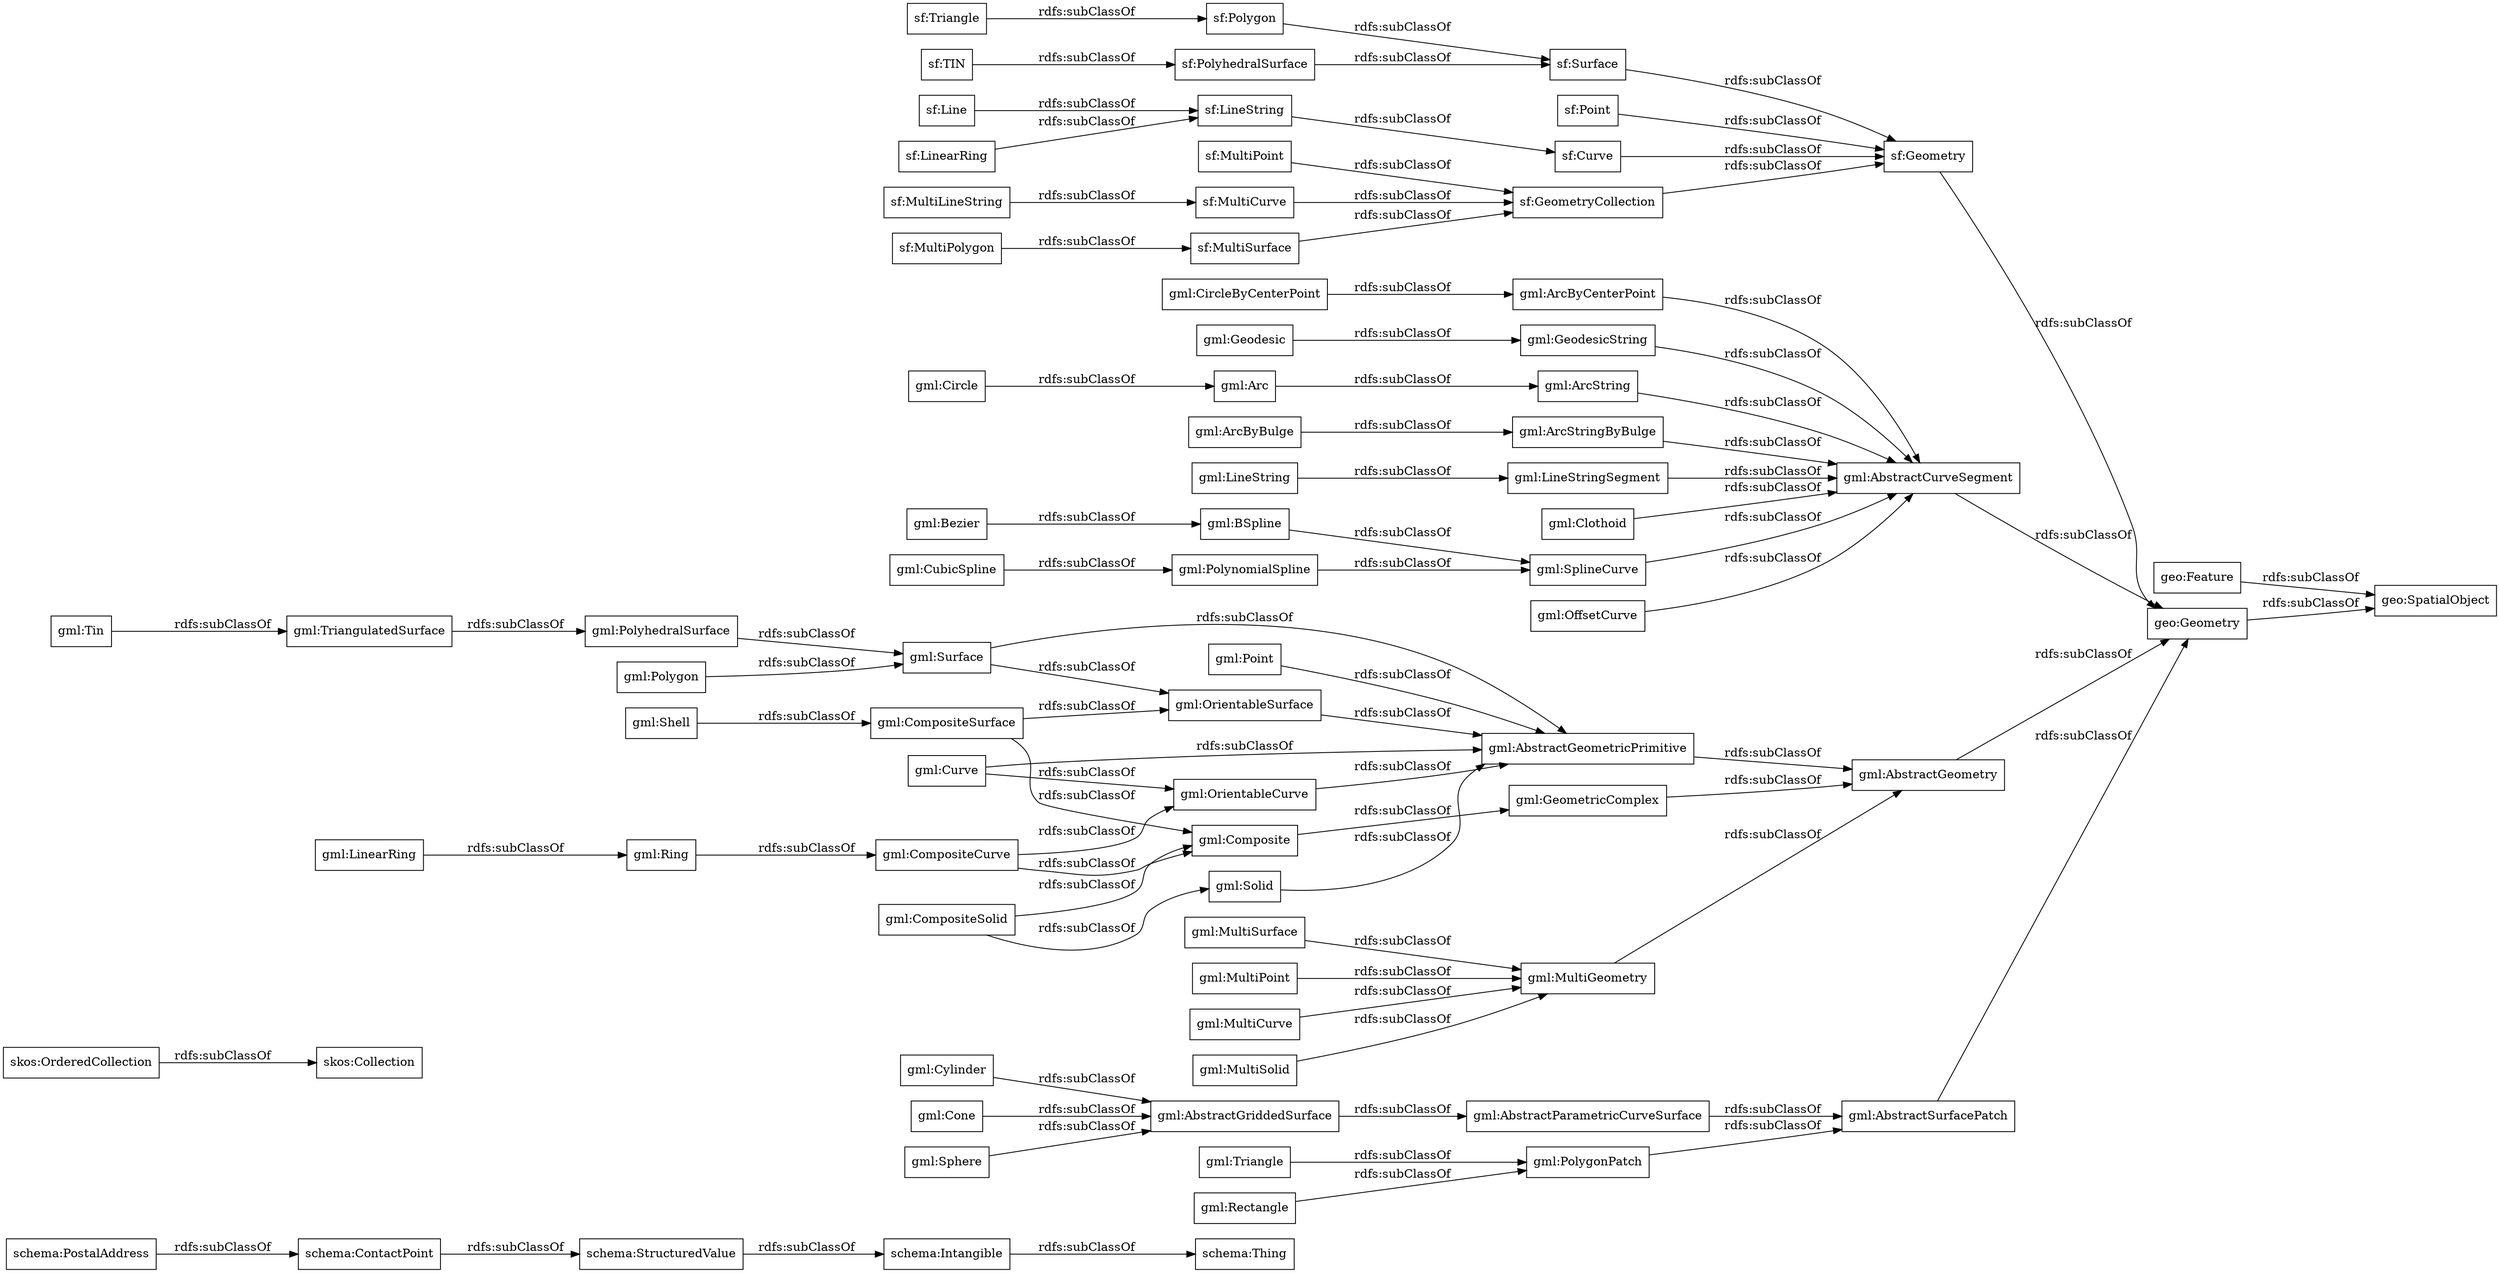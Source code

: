 digraph ar2dtool_diagram { 
rankdir=LR;
size="1000"
node [shape = rectangle, color="black"]; "schema:ContactPoint" "skos:OrderedCollection" "skos:Collection" "geo:Feature" "geo:Geometry" "geo:SpatialObject" "sf:MultiCurve" "sf:Geometry" "sf:Line" "sf:PolyhedralSurface" "sf:Triangle" "sf:Point" "sf:TIN" "sf:Curve" "sf:MultiPolygon" "sf:MultiSurface" "sf:MultiLineString" "sf:LinearRing" "sf:Polygon" "sf:MultiPoint" "sf:GeometryCollection" "sf:LineString" "sf:Surface" "gml:PolyhedralSurface" "gml:GeodesicString" "gml:AbstractGeometricPrimitive" "gml:CompositeCurve" "gml:MultiCurve" "gml:ArcString" "gml:OrientableCurve" "gml:CompositeSolid" "gml:LinearRing" "gml:ArcStringByBulge" "gml:BSpline" "gml:Cone" "gml:Curve" "gml:Arc" "gml:PolynomialSpline" "gml:MultiSolid" "gml:LineStringSegment" "gml:Clothoid" "gml:ArcByBulge" "gml:Triangle" "gml:LineString" "gml:CircleByCenterPoint" "gml:Solid" "gml:MultiSurface" "gml:MultiPoint" "gml:MultiGeometry" "gml:SplineCurve" "gml:AbstractCurveSegment" "gml:AbstractGeometry" "gml:OffsetCurve" "gml:Shell" "gml:Tin" "gml:Ring" "gml:PolygonPatch" "gml:Bezier" "gml:ArcByCenterPoint" "gml:Surface" "gml:AbstractGriddedSurface" "gml:CompositeSurface" "gml:Rectangle" "gml:Circle" "gml:Sphere" "gml:AbstractParametricCurveSurface" "gml:Composite" "gml:TriangulatedSurface" "gml:Cylinder" "gml:Polygon" "gml:AbstractSurfacePatch" "gml:GeometricComplex" "gml:CubicSpline" "gml:OrientableSurface" "gml:Geodesic" "gml:Point" ; /*classes style*/
	"sf:Polygon" -> "sf:Surface" [ label = "rdfs:subClassOf" ];
	"gml:GeodesicString" -> "gml:AbstractCurveSegment" [ label = "rdfs:subClassOf" ];
	"gml:AbstractGeometry" -> "geo:Geometry" [ label = "rdfs:subClassOf" ];
	"gml:Geodesic" -> "gml:GeodesicString" [ label = "rdfs:subClassOf" ];
	"gml:ArcByBulge" -> "gml:ArcStringByBulge" [ label = "rdfs:subClassOf" ];
	"gml:TriangulatedSurface" -> "gml:PolyhedralSurface" [ label = "rdfs:subClassOf" ];
	"schema:PostalAddress" -> "schema:ContactPoint" [ label = "rdfs:subClassOf" ];
	"gml:Bezier" -> "gml:BSpline" [ label = "rdfs:subClassOf" ];
	"sf:MultiPoint" -> "sf:GeometryCollection" [ label = "rdfs:subClassOf" ];
	"geo:Feature" -> "geo:SpatialObject" [ label = "rdfs:subClassOf" ];
	"gml:MultiSolid" -> "gml:MultiGeometry" [ label = "rdfs:subClassOf" ];
	"gml:Shell" -> "gml:CompositeSurface" [ label = "rdfs:subClassOf" ];
	"gml:MultiCurve" -> "gml:MultiGeometry" [ label = "rdfs:subClassOf" ];
	"gml:Tin" -> "gml:TriangulatedSurface" [ label = "rdfs:subClassOf" ];
	"gml:Clothoid" -> "gml:AbstractCurveSegment" [ label = "rdfs:subClassOf" ];
	"sf:Point" -> "sf:Geometry" [ label = "rdfs:subClassOf" ];
	"gml:MultiGeometry" -> "gml:AbstractGeometry" [ label = "rdfs:subClassOf" ];
	"gml:CompositeSolid" -> "gml:Solid" [ label = "rdfs:subClassOf" ];
	"gml:CompositeSolid" -> "gml:Composite" [ label = "rdfs:subClassOf" ];
	"gml:LinearRing" -> "gml:Ring" [ label = "rdfs:subClassOf" ];
	"gml:LineString" -> "gml:LineStringSegment" [ label = "rdfs:subClassOf" ];
	"gml:ArcStringByBulge" -> "gml:AbstractCurveSegment" [ label = "rdfs:subClassOf" ];
	"gml:ArcString" -> "gml:AbstractCurveSegment" [ label = "rdfs:subClassOf" ];
	"gml:CompositeCurve" -> "gml:OrientableCurve" [ label = "rdfs:subClassOf" ];
	"gml:CompositeCurve" -> "gml:Composite" [ label = "rdfs:subClassOf" ];
	"gml:CubicSpline" -> "gml:PolynomialSpline" [ label = "rdfs:subClassOf" ];
	"sf:MultiSurface" -> "sf:GeometryCollection" [ label = "rdfs:subClassOf" ];
	"gml:OrientableCurve" -> "gml:AbstractGeometricPrimitive" [ label = "rdfs:subClassOf" ];
	"gml:Surface" -> "gml:OrientableSurface" [ label = "rdfs:subClassOf" ];
	"gml:Surface" -> "gml:AbstractGeometricPrimitive" [ label = "rdfs:subClassOf" ];
	"gml:MultiSurface" -> "gml:MultiGeometry" [ label = "rdfs:subClassOf" ];
	"sf:Triangle" -> "sf:Polygon" [ label = "rdfs:subClassOf" ];
	"gml:Circle" -> "gml:Arc" [ label = "rdfs:subClassOf" ];
	"gml:OffsetCurve" -> "gml:AbstractCurveSegment" [ label = "rdfs:subClassOf" ];
	"gml:AbstractCurveSegment" -> "geo:Geometry" [ label = "rdfs:subClassOf" ];
	"gml:Triangle" -> "gml:PolygonPatch" [ label = "rdfs:subClassOf" ];
	"gml:Ring" -> "gml:CompositeCurve" [ label = "rdfs:subClassOf" ];
	"gml:OrientableSurface" -> "gml:AbstractGeometricPrimitive" [ label = "rdfs:subClassOf" ];
	"sf:MultiCurve" -> "sf:GeometryCollection" [ label = "rdfs:subClassOf" ];
	"skos:OrderedCollection" -> "skos:Collection" [ label = "rdfs:subClassOf" ];
	"sf:Line" -> "sf:LineString" [ label = "rdfs:subClassOf" ];
	"sf:TIN" -> "sf:PolyhedralSurface" [ label = "rdfs:subClassOf" ];
	"sf:LinearRing" -> "sf:LineString" [ label = "rdfs:subClassOf" ];
	"gml:AbstractGriddedSurface" -> "gml:AbstractParametricCurveSurface" [ label = "rdfs:subClassOf" ];
	"sf:LineString" -> "sf:Curve" [ label = "rdfs:subClassOf" ];
	"sf:Curve" -> "sf:Geometry" [ label = "rdfs:subClassOf" ];
	"gml:AbstractSurfacePatch" -> "geo:Geometry" [ label = "rdfs:subClassOf" ];
	"schema:ContactPoint" -> "schema:StructuredValue" [ label = "rdfs:subClassOf" ];
	"sf:Surface" -> "sf:Geometry" [ label = "rdfs:subClassOf" ];
	"gml:CircleByCenterPoint" -> "gml:ArcByCenterPoint" [ label = "rdfs:subClassOf" ];
	"sf:PolyhedralSurface" -> "sf:Surface" [ label = "rdfs:subClassOf" ];
	"gml:PolynomialSpline" -> "gml:SplineCurve" [ label = "rdfs:subClassOf" ];
	"gml:BSpline" -> "gml:SplineCurve" [ label = "rdfs:subClassOf" ];
	"sf:MultiLineString" -> "sf:MultiCurve" [ label = "rdfs:subClassOf" ];
	"schema:Intangible" -> "schema:Thing" [ label = "rdfs:subClassOf" ];
	"sf:MultiPolygon" -> "sf:MultiSurface" [ label = "rdfs:subClassOf" ];
	"gml:PolyhedralSurface" -> "gml:Surface" [ label = "rdfs:subClassOf" ];
	"gml:Sphere" -> "gml:AbstractGriddedSurface" [ label = "rdfs:subClassOf" ];
	"gml:LineStringSegment" -> "gml:AbstractCurveSegment" [ label = "rdfs:subClassOf" ];
	"geo:Geometry" -> "geo:SpatialObject" [ label = "rdfs:subClassOf" ];
	"gml:Arc" -> "gml:ArcString" [ label = "rdfs:subClassOf" ];
	"gml:AbstractGeometricPrimitive" -> "gml:AbstractGeometry" [ label = "rdfs:subClassOf" ];
	"gml:CompositeSurface" -> "gml:OrientableSurface" [ label = "rdfs:subClassOf" ];
	"gml:CompositeSurface" -> "gml:Composite" [ label = "rdfs:subClassOf" ];
	"gml:Polygon" -> "gml:Surface" [ label = "rdfs:subClassOf" ];
	"gml:Cylinder" -> "gml:AbstractGriddedSurface" [ label = "rdfs:subClassOf" ];
	"gml:SplineCurve" -> "gml:AbstractCurveSegment" [ label = "rdfs:subClassOf" ];
	"gml:AbstractParametricCurveSurface" -> "gml:AbstractSurfacePatch" [ label = "rdfs:subClassOf" ];
	"gml:GeometricComplex" -> "gml:AbstractGeometry" [ label = "rdfs:subClassOf" ];
	"gml:Rectangle" -> "gml:PolygonPatch" [ label = "rdfs:subClassOf" ];
	"gml:ArcByCenterPoint" -> "gml:AbstractCurveSegment" [ label = "rdfs:subClassOf" ];
	"gml:Solid" -> "gml:AbstractGeometricPrimitive" [ label = "rdfs:subClassOf" ];
	"schema:StructuredValue" -> "schema:Intangible" [ label = "rdfs:subClassOf" ];
	"gml:Cone" -> "gml:AbstractGriddedSurface" [ label = "rdfs:subClassOf" ];
	"gml:MultiPoint" -> "gml:MultiGeometry" [ label = "rdfs:subClassOf" ];
	"sf:GeometryCollection" -> "sf:Geometry" [ label = "rdfs:subClassOf" ];
	"gml:Point" -> "gml:AbstractGeometricPrimitive" [ label = "rdfs:subClassOf" ];
	"gml:Curve" -> "gml:OrientableCurve" [ label = "rdfs:subClassOf" ];
	"gml:Curve" -> "gml:AbstractGeometricPrimitive" [ label = "rdfs:subClassOf" ];
	"gml:PolygonPatch" -> "gml:AbstractSurfacePatch" [ label = "rdfs:subClassOf" ];
	"sf:Geometry" -> "geo:Geometry" [ label = "rdfs:subClassOf" ];
	"gml:Composite" -> "gml:GeometricComplex" [ label = "rdfs:subClassOf" ];

}
